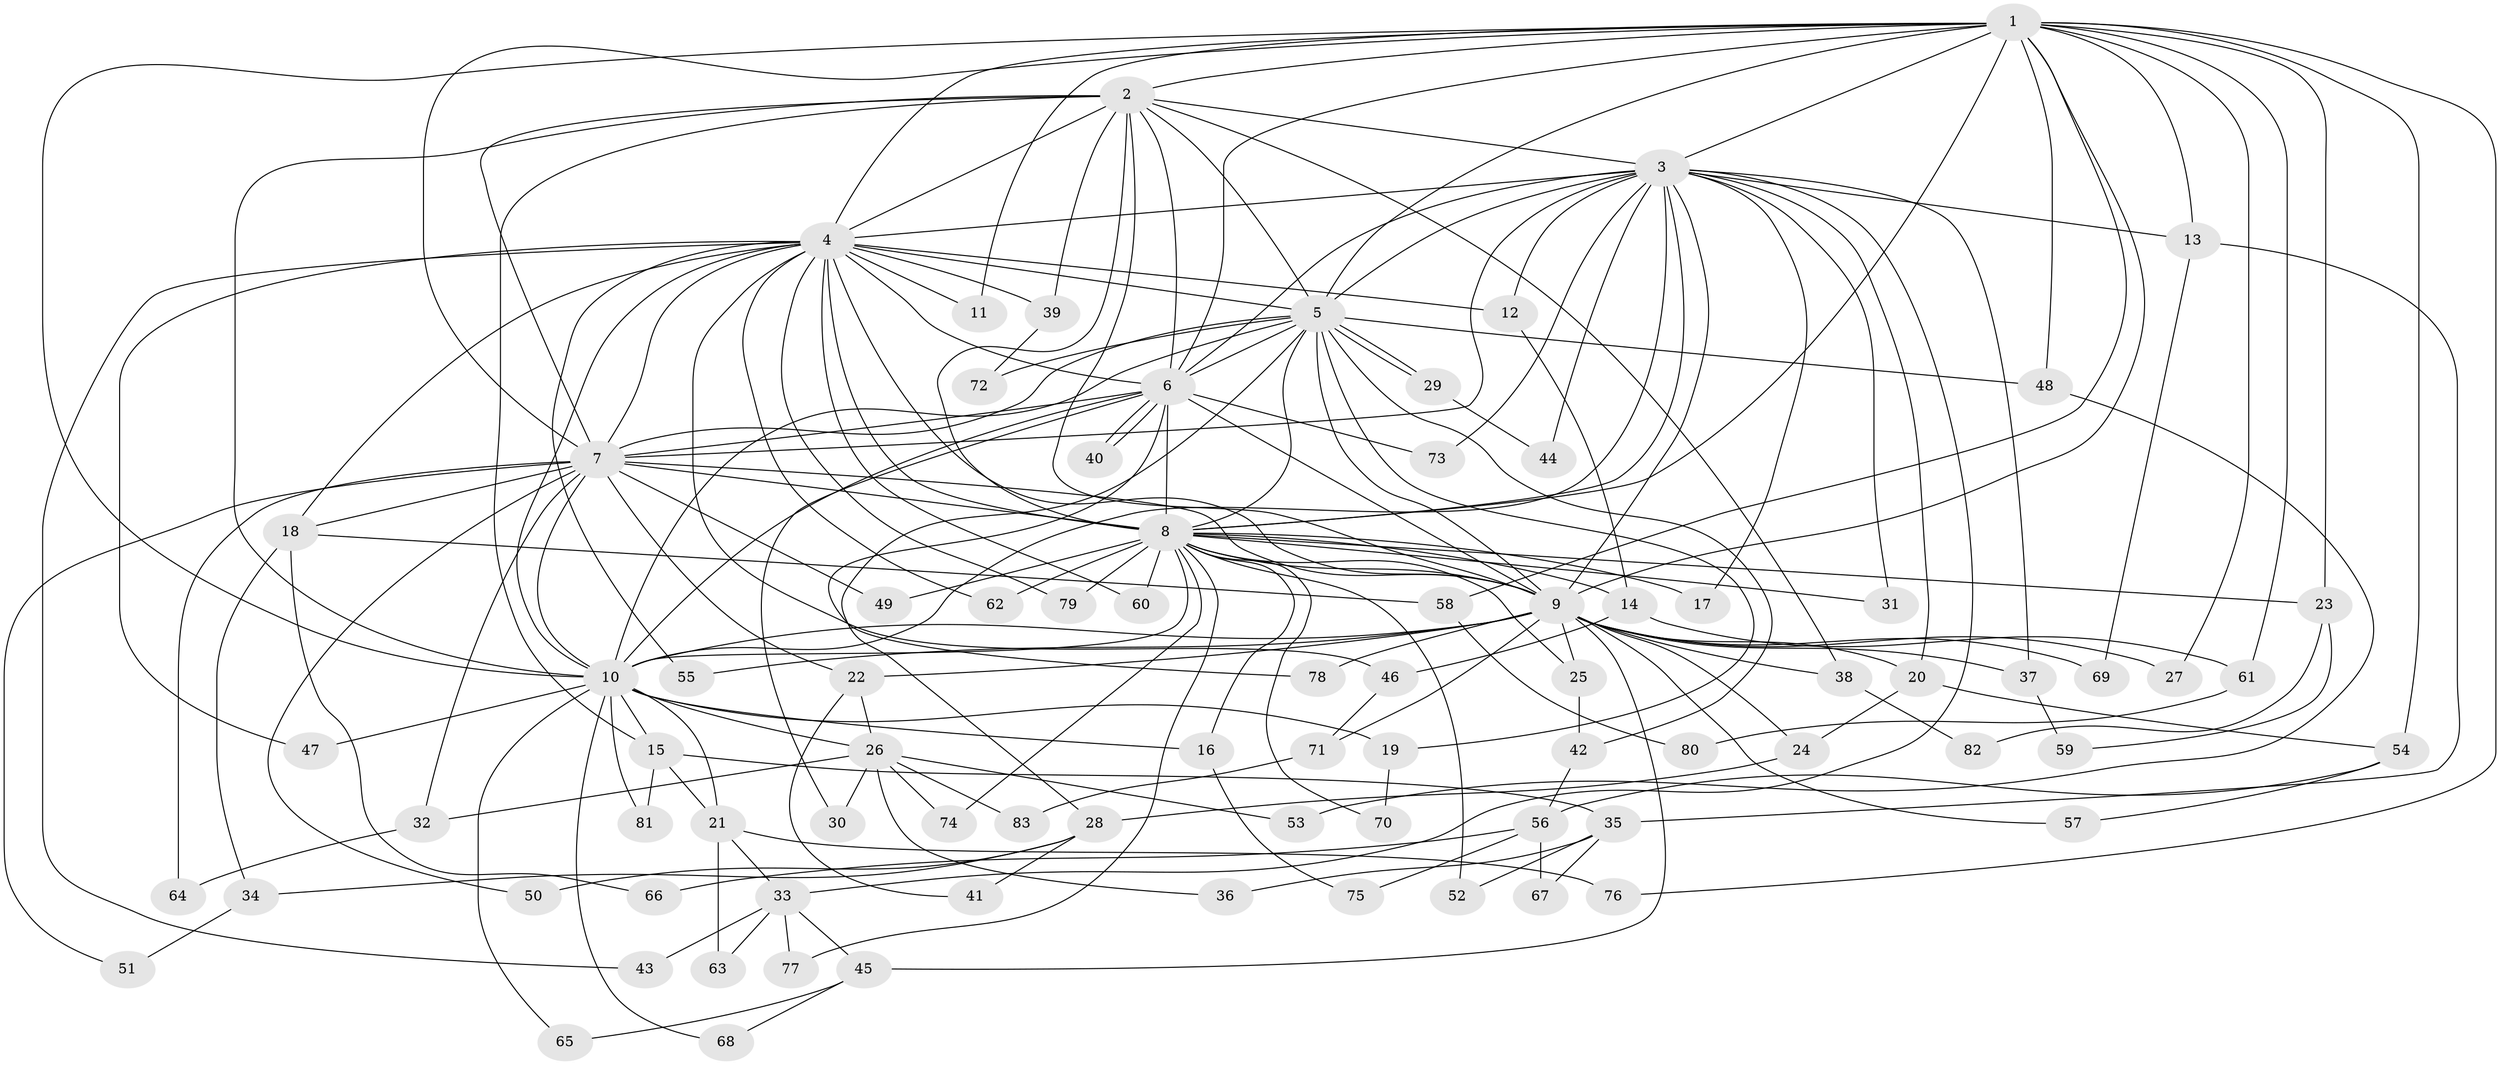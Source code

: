 // Generated by graph-tools (version 1.1) at 2025/14/03/09/25 04:14:02]
// undirected, 83 vertices, 191 edges
graph export_dot {
graph [start="1"]
  node [color=gray90,style=filled];
  1;
  2;
  3;
  4;
  5;
  6;
  7;
  8;
  9;
  10;
  11;
  12;
  13;
  14;
  15;
  16;
  17;
  18;
  19;
  20;
  21;
  22;
  23;
  24;
  25;
  26;
  27;
  28;
  29;
  30;
  31;
  32;
  33;
  34;
  35;
  36;
  37;
  38;
  39;
  40;
  41;
  42;
  43;
  44;
  45;
  46;
  47;
  48;
  49;
  50;
  51;
  52;
  53;
  54;
  55;
  56;
  57;
  58;
  59;
  60;
  61;
  62;
  63;
  64;
  65;
  66;
  67;
  68;
  69;
  70;
  71;
  72;
  73;
  74;
  75;
  76;
  77;
  78;
  79;
  80;
  81;
  82;
  83;
  1 -- 2;
  1 -- 3;
  1 -- 4;
  1 -- 5;
  1 -- 6;
  1 -- 7;
  1 -- 8;
  1 -- 9;
  1 -- 10;
  1 -- 11;
  1 -- 13;
  1 -- 23;
  1 -- 27;
  1 -- 48;
  1 -- 54;
  1 -- 58;
  1 -- 61;
  1 -- 76;
  2 -- 3;
  2 -- 4;
  2 -- 5;
  2 -- 6;
  2 -- 7;
  2 -- 8;
  2 -- 9;
  2 -- 10;
  2 -- 15;
  2 -- 38;
  2 -- 39;
  3 -- 4;
  3 -- 5;
  3 -- 6;
  3 -- 7;
  3 -- 8;
  3 -- 9;
  3 -- 10;
  3 -- 12;
  3 -- 13;
  3 -- 17;
  3 -- 20;
  3 -- 31;
  3 -- 33;
  3 -- 37;
  3 -- 44;
  3 -- 73;
  4 -- 5;
  4 -- 6;
  4 -- 7;
  4 -- 8;
  4 -- 9;
  4 -- 10;
  4 -- 11;
  4 -- 12;
  4 -- 18;
  4 -- 39;
  4 -- 43;
  4 -- 46;
  4 -- 47;
  4 -- 55;
  4 -- 60;
  4 -- 62;
  4 -- 79;
  5 -- 6;
  5 -- 7;
  5 -- 8;
  5 -- 9;
  5 -- 10;
  5 -- 19;
  5 -- 28;
  5 -- 29;
  5 -- 29;
  5 -- 42;
  5 -- 48;
  5 -- 72;
  6 -- 7;
  6 -- 8;
  6 -- 9;
  6 -- 10;
  6 -- 30;
  6 -- 40;
  6 -- 40;
  6 -- 73;
  6 -- 78;
  7 -- 8;
  7 -- 9;
  7 -- 10;
  7 -- 18;
  7 -- 22;
  7 -- 32;
  7 -- 49;
  7 -- 50;
  7 -- 51;
  7 -- 64;
  8 -- 9;
  8 -- 10;
  8 -- 14;
  8 -- 16;
  8 -- 17;
  8 -- 23;
  8 -- 25;
  8 -- 31;
  8 -- 49;
  8 -- 52;
  8 -- 60;
  8 -- 62;
  8 -- 70;
  8 -- 74;
  8 -- 77;
  8 -- 79;
  9 -- 10;
  9 -- 20;
  9 -- 22;
  9 -- 24;
  9 -- 25;
  9 -- 27;
  9 -- 37;
  9 -- 38;
  9 -- 45;
  9 -- 55;
  9 -- 57;
  9 -- 69;
  9 -- 71;
  9 -- 78;
  10 -- 15;
  10 -- 16;
  10 -- 19;
  10 -- 21;
  10 -- 26;
  10 -- 47;
  10 -- 65;
  10 -- 68;
  10 -- 81;
  12 -- 14;
  13 -- 35;
  13 -- 69;
  14 -- 46;
  14 -- 61;
  15 -- 21;
  15 -- 35;
  15 -- 81;
  16 -- 75;
  18 -- 34;
  18 -- 58;
  18 -- 66;
  19 -- 70;
  20 -- 24;
  20 -- 54;
  21 -- 33;
  21 -- 63;
  21 -- 76;
  22 -- 26;
  22 -- 41;
  23 -- 59;
  23 -- 82;
  24 -- 28;
  25 -- 42;
  26 -- 30;
  26 -- 32;
  26 -- 36;
  26 -- 53;
  26 -- 74;
  26 -- 83;
  28 -- 34;
  28 -- 41;
  28 -- 50;
  29 -- 44;
  32 -- 64;
  33 -- 43;
  33 -- 45;
  33 -- 63;
  33 -- 77;
  34 -- 51;
  35 -- 36;
  35 -- 52;
  35 -- 67;
  37 -- 59;
  38 -- 82;
  39 -- 72;
  42 -- 56;
  45 -- 65;
  45 -- 68;
  46 -- 71;
  48 -- 53;
  54 -- 56;
  54 -- 57;
  56 -- 66;
  56 -- 67;
  56 -- 75;
  58 -- 80;
  61 -- 80;
  71 -- 83;
}
